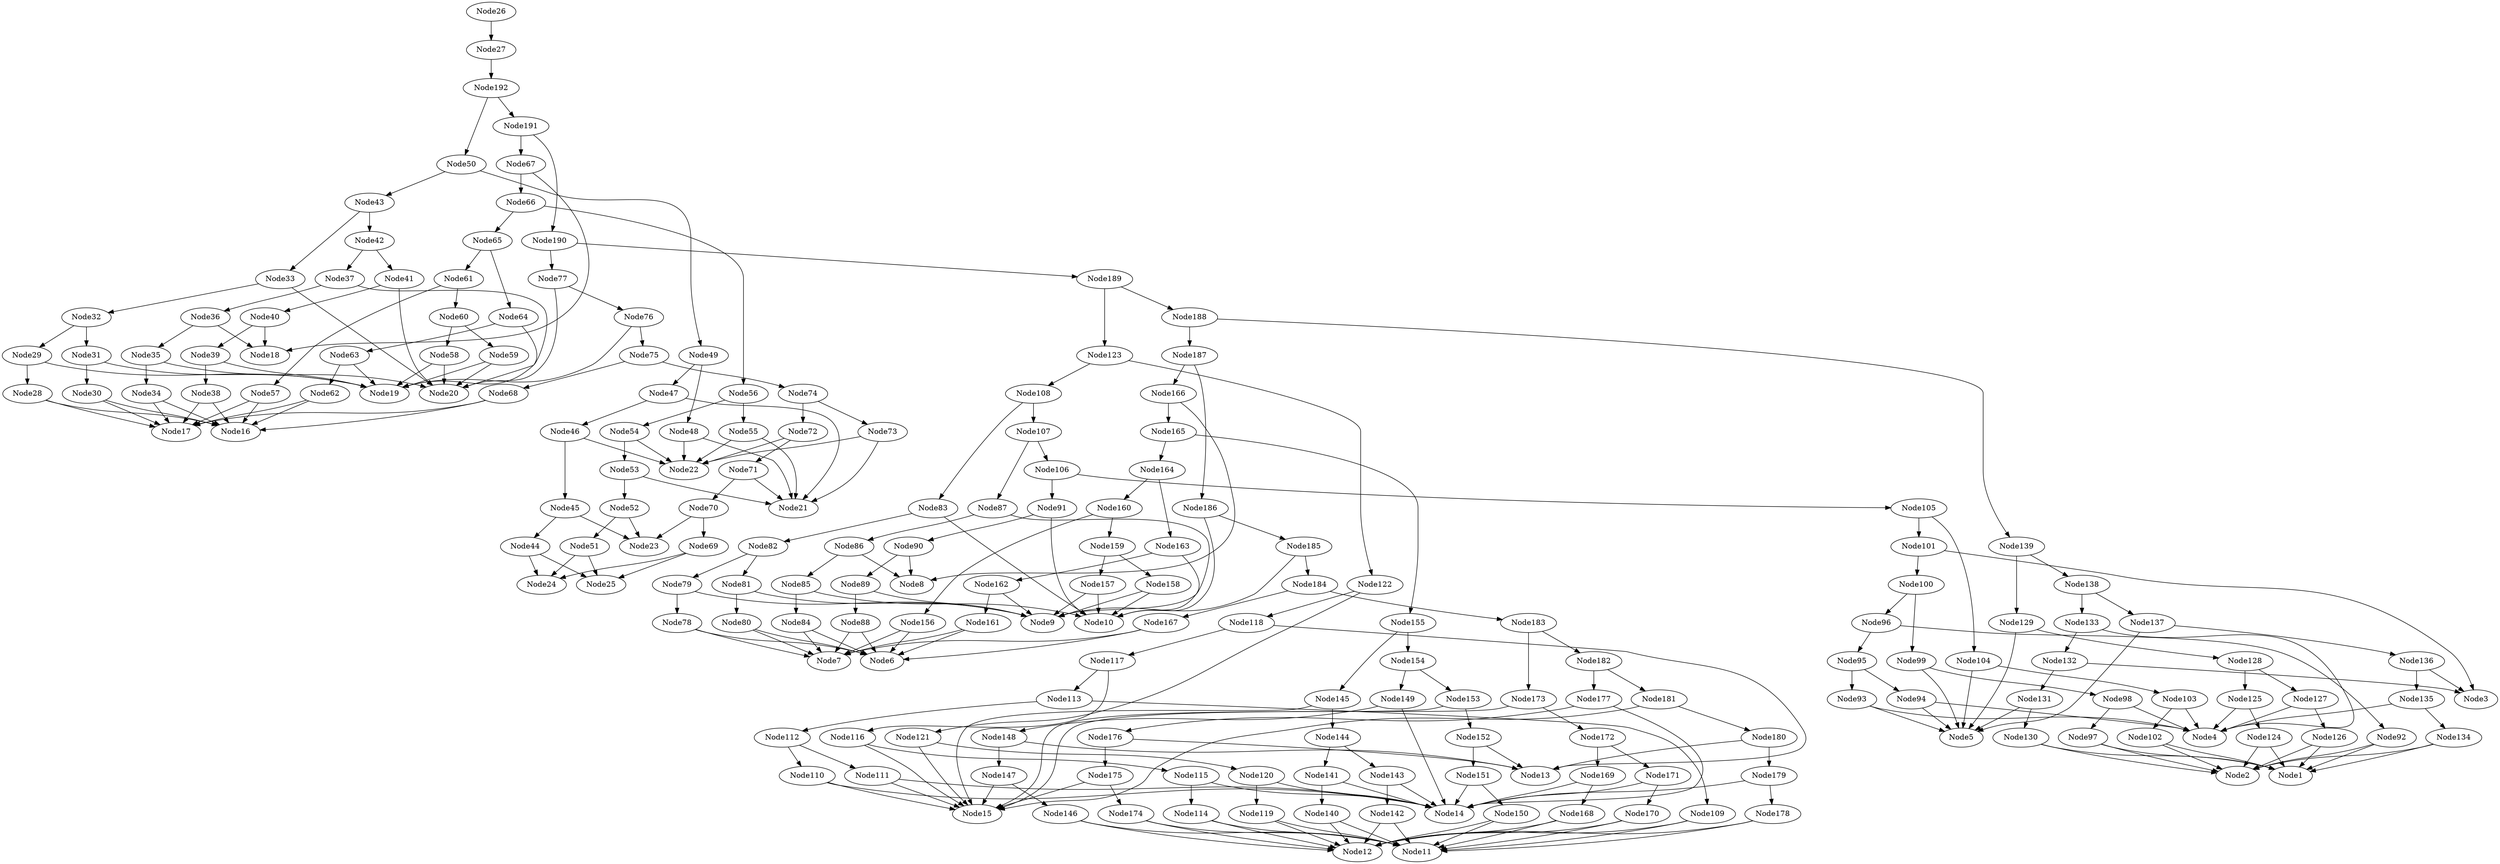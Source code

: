 # Network structure generated by ABC

digraph network {
Node26 -> Node27 [style = solid];
Node27 -> Node192 [style = solid];
Node28 -> Node17 [style = solid];
Node28 -> Node16 [style = solid];
Node29 -> Node19 [style = solid];
Node29 -> Node28 [style = solid];
Node30 -> Node17 [style = solid];
Node30 -> Node16 [style = solid];
Node31 -> Node19 [style = solid];
Node31 -> Node30 [style = solid];
Node32 -> Node29 [style = solid];
Node32 -> Node31 [style = solid];
Node33 -> Node20 [style = solid];
Node33 -> Node32 [style = solid];
Node34 -> Node17 [style = solid];
Node34 -> Node16 [style = solid];
Node35 -> Node20 [style = solid];
Node35 -> Node34 [style = solid];
Node36 -> Node18 [style = solid];
Node36 -> Node35 [style = solid];
Node37 -> Node19 [style = solid];
Node37 -> Node36 [style = solid];
Node38 -> Node17 [style = solid];
Node38 -> Node16 [style = solid];
Node39 -> Node19 [style = solid];
Node39 -> Node38 [style = solid];
Node40 -> Node18 [style = solid];
Node40 -> Node39 [style = solid];
Node41 -> Node20 [style = solid];
Node41 -> Node40 [style = solid];
Node42 -> Node37 [style = solid];
Node42 -> Node41 [style = solid];
Node43 -> Node33 [style = solid];
Node43 -> Node42 [style = solid];
Node44 -> Node24 [style = solid];
Node44 -> Node25 [style = solid];
Node45 -> Node23 [style = solid];
Node45 -> Node44 [style = solid];
Node46 -> Node22 [style = solid];
Node46 -> Node45 [style = solid];
Node47 -> Node21 [style = solid];
Node47 -> Node46 [style = solid];
Node48 -> Node21 [style = solid];
Node48 -> Node22 [style = solid];
Node49 -> Node47 [style = solid];
Node49 -> Node48 [style = solid];
Node50 -> Node43 [style = solid];
Node50 -> Node49 [style = solid];
Node51 -> Node24 [style = solid];
Node51 -> Node25 [style = solid];
Node52 -> Node23 [style = solid];
Node52 -> Node51 [style = solid];
Node53 -> Node21 [style = solid];
Node53 -> Node52 [style = solid];
Node54 -> Node22 [style = solid];
Node54 -> Node53 [style = solid];
Node55 -> Node21 [style = solid];
Node55 -> Node22 [style = solid];
Node56 -> Node54 [style = solid];
Node56 -> Node55 [style = solid];
Node57 -> Node17 [style = solid];
Node57 -> Node16 [style = solid];
Node58 -> Node20 [style = solid];
Node58 -> Node19 [style = solid];
Node59 -> Node20 [style = solid];
Node59 -> Node19 [style = solid];
Node60 -> Node58 [style = solid];
Node60 -> Node59 [style = solid];
Node61 -> Node57 [style = solid];
Node61 -> Node60 [style = solid];
Node62 -> Node17 [style = solid];
Node62 -> Node16 [style = solid];
Node63 -> Node19 [style = solid];
Node63 -> Node62 [style = solid];
Node64 -> Node20 [style = solid];
Node64 -> Node63 [style = solid];
Node65 -> Node61 [style = solid];
Node65 -> Node64 [style = solid];
Node66 -> Node56 [style = solid];
Node66 -> Node65 [style = solid];
Node67 -> Node18 [style = solid];
Node67 -> Node66 [style = solid];
Node68 -> Node17 [style = solid];
Node68 -> Node16 [style = solid];
Node69 -> Node24 [style = solid];
Node69 -> Node25 [style = solid];
Node70 -> Node23 [style = solid];
Node70 -> Node69 [style = solid];
Node71 -> Node21 [style = solid];
Node71 -> Node70 [style = solid];
Node72 -> Node22 [style = solid];
Node72 -> Node71 [style = solid];
Node73 -> Node21 [style = solid];
Node73 -> Node22 [style = solid];
Node74 -> Node72 [style = solid];
Node74 -> Node73 [style = solid];
Node75 -> Node68 [style = solid];
Node75 -> Node74 [style = solid];
Node76 -> Node19 [style = solid];
Node76 -> Node75 [style = solid];
Node77 -> Node20 [style = solid];
Node77 -> Node76 [style = solid];
Node78 -> Node7 [style = solid];
Node78 -> Node6 [style = solid];
Node79 -> Node9 [style = solid];
Node79 -> Node78 [style = solid];
Node80 -> Node7 [style = solid];
Node80 -> Node6 [style = solid];
Node81 -> Node9 [style = solid];
Node81 -> Node80 [style = solid];
Node82 -> Node79 [style = solid];
Node82 -> Node81 [style = solid];
Node83 -> Node10 [style = solid];
Node83 -> Node82 [style = solid];
Node84 -> Node7 [style = solid];
Node84 -> Node6 [style = solid];
Node85 -> Node10 [style = solid];
Node85 -> Node84 [style = solid];
Node86 -> Node8 [style = solid];
Node86 -> Node85 [style = solid];
Node87 -> Node9 [style = solid];
Node87 -> Node86 [style = solid];
Node88 -> Node7 [style = solid];
Node88 -> Node6 [style = solid];
Node89 -> Node9 [style = solid];
Node89 -> Node88 [style = solid];
Node90 -> Node8 [style = solid];
Node90 -> Node89 [style = solid];
Node91 -> Node10 [style = solid];
Node91 -> Node90 [style = solid];
Node92 -> Node2 [style = solid];
Node92 -> Node1 [style = solid];
Node93 -> Node5 [style = solid];
Node93 -> Node4 [style = solid];
Node94 -> Node5 [style = solid];
Node94 -> Node4 [style = solid];
Node95 -> Node93 [style = solid];
Node95 -> Node94 [style = solid];
Node96 -> Node92 [style = solid];
Node96 -> Node95 [style = solid];
Node97 -> Node2 [style = solid];
Node97 -> Node1 [style = solid];
Node98 -> Node4 [style = solid];
Node98 -> Node97 [style = solid];
Node99 -> Node5 [style = solid];
Node99 -> Node98 [style = solid];
Node100 -> Node96 [style = solid];
Node100 -> Node99 [style = solid];
Node101 -> Node3 [style = solid];
Node101 -> Node100 [style = solid];
Node102 -> Node2 [style = solid];
Node102 -> Node1 [style = solid];
Node103 -> Node4 [style = solid];
Node103 -> Node102 [style = solid];
Node104 -> Node5 [style = solid];
Node104 -> Node103 [style = solid];
Node105 -> Node101 [style = solid];
Node105 -> Node104 [style = solid];
Node106 -> Node91 [style = solid];
Node106 -> Node105 [style = solid];
Node107 -> Node87 [style = solid];
Node107 -> Node106 [style = solid];
Node108 -> Node83 [style = solid];
Node108 -> Node107 [style = solid];
Node109 -> Node12 [style = solid];
Node109 -> Node11 [style = solid];
Node110 -> Node15 [style = solid];
Node110 -> Node14 [style = solid];
Node111 -> Node15 [style = solid];
Node111 -> Node14 [style = solid];
Node112 -> Node110 [style = solid];
Node112 -> Node111 [style = solid];
Node113 -> Node109 [style = solid];
Node113 -> Node112 [style = solid];
Node114 -> Node12 [style = solid];
Node114 -> Node11 [style = solid];
Node115 -> Node14 [style = solid];
Node115 -> Node114 [style = solid];
Node116 -> Node15 [style = solid];
Node116 -> Node115 [style = solid];
Node117 -> Node113 [style = solid];
Node117 -> Node116 [style = solid];
Node118 -> Node13 [style = solid];
Node118 -> Node117 [style = solid];
Node119 -> Node12 [style = solid];
Node119 -> Node11 [style = solid];
Node120 -> Node14 [style = solid];
Node120 -> Node119 [style = solid];
Node121 -> Node15 [style = solid];
Node121 -> Node120 [style = solid];
Node122 -> Node118 [style = solid];
Node122 -> Node121 [style = solid];
Node123 -> Node108 [style = solid];
Node123 -> Node122 [style = solid];
Node124 -> Node2 [style = solid];
Node124 -> Node1 [style = solid];
Node125 -> Node4 [style = solid];
Node125 -> Node124 [style = solid];
Node126 -> Node2 [style = solid];
Node126 -> Node1 [style = solid];
Node127 -> Node4 [style = solid];
Node127 -> Node126 [style = solid];
Node128 -> Node125 [style = solid];
Node128 -> Node127 [style = solid];
Node129 -> Node5 [style = solid];
Node129 -> Node128 [style = solid];
Node130 -> Node2 [style = solid];
Node130 -> Node1 [style = solid];
Node131 -> Node5 [style = solid];
Node131 -> Node130 [style = solid];
Node132 -> Node3 [style = solid];
Node132 -> Node131 [style = solid];
Node133 -> Node4 [style = solid];
Node133 -> Node132 [style = solid];
Node134 -> Node2 [style = solid];
Node134 -> Node1 [style = solid];
Node135 -> Node4 [style = solid];
Node135 -> Node134 [style = solid];
Node136 -> Node3 [style = solid];
Node136 -> Node135 [style = solid];
Node137 -> Node5 [style = solid];
Node137 -> Node136 [style = solid];
Node138 -> Node133 [style = solid];
Node138 -> Node137 [style = solid];
Node139 -> Node129 [style = solid];
Node139 -> Node138 [style = solid];
Node140 -> Node12 [style = solid];
Node140 -> Node11 [style = solid];
Node141 -> Node14 [style = solid];
Node141 -> Node140 [style = solid];
Node142 -> Node12 [style = solid];
Node142 -> Node11 [style = solid];
Node143 -> Node14 [style = solid];
Node143 -> Node142 [style = solid];
Node144 -> Node141 [style = solid];
Node144 -> Node143 [style = solid];
Node145 -> Node15 [style = solid];
Node145 -> Node144 [style = solid];
Node146 -> Node12 [style = solid];
Node146 -> Node11 [style = solid];
Node147 -> Node15 [style = solid];
Node147 -> Node146 [style = solid];
Node148 -> Node13 [style = solid];
Node148 -> Node147 [style = solid];
Node149 -> Node14 [style = solid];
Node149 -> Node148 [style = solid];
Node150 -> Node12 [style = solid];
Node150 -> Node11 [style = solid];
Node151 -> Node14 [style = solid];
Node151 -> Node150 [style = solid];
Node152 -> Node13 [style = solid];
Node152 -> Node151 [style = solid];
Node153 -> Node15 [style = solid];
Node153 -> Node152 [style = solid];
Node154 -> Node149 [style = solid];
Node154 -> Node153 [style = solid];
Node155 -> Node145 [style = solid];
Node155 -> Node154 [style = solid];
Node156 -> Node7 [style = solid];
Node156 -> Node6 [style = solid];
Node157 -> Node10 [style = solid];
Node157 -> Node9 [style = solid];
Node158 -> Node10 [style = solid];
Node158 -> Node9 [style = solid];
Node159 -> Node157 [style = solid];
Node159 -> Node158 [style = solid];
Node160 -> Node156 [style = solid];
Node160 -> Node159 [style = solid];
Node161 -> Node7 [style = solid];
Node161 -> Node6 [style = solid];
Node162 -> Node9 [style = solid];
Node162 -> Node161 [style = solid];
Node163 -> Node10 [style = solid];
Node163 -> Node162 [style = solid];
Node164 -> Node160 [style = solid];
Node164 -> Node163 [style = solid];
Node165 -> Node155 [style = solid];
Node165 -> Node164 [style = solid];
Node166 -> Node8 [style = solid];
Node166 -> Node165 [style = solid];
Node167 -> Node7 [style = solid];
Node167 -> Node6 [style = solid];
Node168 -> Node12 [style = solid];
Node168 -> Node11 [style = solid];
Node169 -> Node14 [style = solid];
Node169 -> Node168 [style = solid];
Node170 -> Node12 [style = solid];
Node170 -> Node11 [style = solid];
Node171 -> Node14 [style = solid];
Node171 -> Node170 [style = solid];
Node172 -> Node169 [style = solid];
Node172 -> Node171 [style = solid];
Node173 -> Node15 [style = solid];
Node173 -> Node172 [style = solid];
Node174 -> Node12 [style = solid];
Node174 -> Node11 [style = solid];
Node175 -> Node15 [style = solid];
Node175 -> Node174 [style = solid];
Node176 -> Node13 [style = solid];
Node176 -> Node175 [style = solid];
Node177 -> Node14 [style = solid];
Node177 -> Node176 [style = solid];
Node178 -> Node12 [style = solid];
Node178 -> Node11 [style = solid];
Node179 -> Node14 [style = solid];
Node179 -> Node178 [style = solid];
Node180 -> Node13 [style = solid];
Node180 -> Node179 [style = solid];
Node181 -> Node15 [style = solid];
Node181 -> Node180 [style = solid];
Node182 -> Node177 [style = solid];
Node182 -> Node181 [style = solid];
Node183 -> Node173 [style = solid];
Node183 -> Node182 [style = solid];
Node184 -> Node167 [style = solid];
Node184 -> Node183 [style = solid];
Node185 -> Node9 [style = solid];
Node185 -> Node184 [style = solid];
Node186 -> Node10 [style = solid];
Node186 -> Node185 [style = solid];
Node187 -> Node166 [style = solid];
Node187 -> Node186 [style = solid];
Node188 -> Node139 [style = solid];
Node188 -> Node187 [style = solid];
Node189 -> Node123 [style = solid];
Node189 -> Node188 [style = solid];
Node190 -> Node77 [style = solid];
Node190 -> Node189 [style = solid];
Node191 -> Node67 [style = solid];
Node191 -> Node190 [style = solid];
Node192 -> Node50 [style = solid];
Node192 -> Node191 [style = solid];
}

